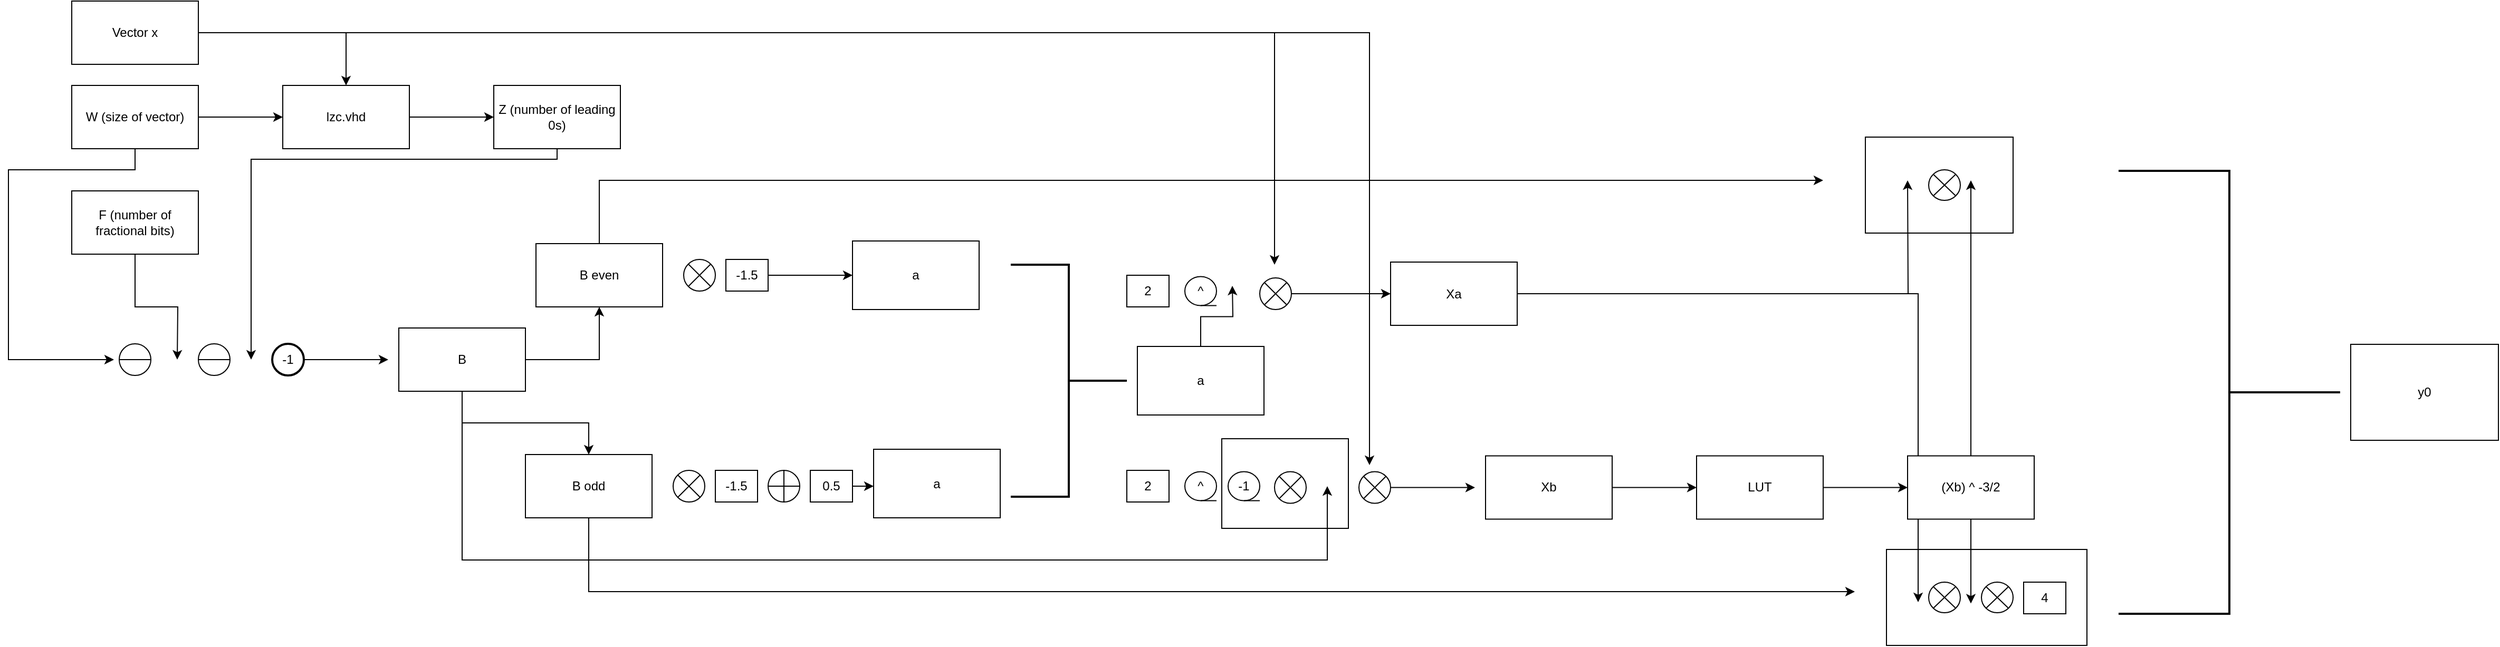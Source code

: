 <mxfile version="12.5.5" type="device"><diagram id="jnK4IrZjqgcACPhc5pF4" name="Page-1"><mxGraphModel dx="1422" dy="713" grid="1" gridSize="10" guides="1" tooltips="1" connect="1" arrows="1" fold="1" page="1" pageScale="1" pageWidth="1100" pageHeight="850" math="0" shadow="0"><root><mxCell id="0"/><mxCell id="1" parent="0"/><mxCell id="M8ku9pdMZWgniS25-rzD-101" value="" style="rounded=0;whiteSpace=wrap;html=1;" vertex="1" parent="1"><mxGeometry x="1840" y="540" width="190" height="91" as="geometry"/></mxCell><mxCell id="M8ku9pdMZWgniS25-rzD-96" value="" style="edgeStyle=orthogonalEdgeStyle;rounded=0;orthogonalLoop=1;jettySize=auto;html=1;exitX=1;exitY=0.5;exitDx=0;exitDy=0;" edge="1" parent="1" source="M8ku9pdMZWgniS25-rzD-65"><mxGeometry relative="1" as="geometry"><mxPoint x="1500" y="308" as="sourcePoint"/><mxPoint x="1870" y="590" as="targetPoint"/><Array as="points"><mxPoint x="1870" y="298"/></Array></mxGeometry></mxCell><mxCell id="M8ku9pdMZWgniS25-rzD-93" value="" style="rounded=0;whiteSpace=wrap;html=1;" vertex="1" parent="1"><mxGeometry x="1820" y="149" width="140" height="91" as="geometry"/></mxCell><mxCell id="M8ku9pdMZWgniS25-rzD-73" value="" style="rounded=0;whiteSpace=wrap;html=1;" vertex="1" parent="1"><mxGeometry x="1210" y="435" width="120" height="85" as="geometry"/></mxCell><mxCell id="M8ku9pdMZWgniS25-rzD-7" value="" style="edgeStyle=orthogonalEdgeStyle;rounded=0;orthogonalLoop=1;jettySize=auto;html=1;" edge="1" parent="1" source="M8ku9pdMZWgniS25-rzD-1" target="M8ku9pdMZWgniS25-rzD-6"><mxGeometry relative="1" as="geometry"/></mxCell><mxCell id="M8ku9pdMZWgniS25-rzD-13" value="" style="edgeStyle=orthogonalEdgeStyle;rounded=0;orthogonalLoop=1;jettySize=auto;html=1;" edge="1" parent="1" source="M8ku9pdMZWgniS25-rzD-1"><mxGeometry relative="1" as="geometry"><mxPoint x="160" y="360" as="targetPoint"/><Array as="points"><mxPoint x="180" y="180"/><mxPoint x="60" y="180"/><mxPoint x="60" y="360"/><mxPoint x="160" y="360"/></Array></mxGeometry></mxCell><mxCell id="M8ku9pdMZWgniS25-rzD-1" value="W (size of vector)" style="rounded=0;whiteSpace=wrap;html=1;" vertex="1" parent="1"><mxGeometry x="120" y="100" width="120" height="60" as="geometry"/></mxCell><mxCell id="M8ku9pdMZWgniS25-rzD-9" value="" style="edgeStyle=orthogonalEdgeStyle;rounded=0;orthogonalLoop=1;jettySize=auto;html=1;" edge="1" parent="1" source="M8ku9pdMZWgniS25-rzD-6" target="M8ku9pdMZWgniS25-rzD-8"><mxGeometry relative="1" as="geometry"/></mxCell><mxCell id="M8ku9pdMZWgniS25-rzD-6" value="lzc.vhd" style="rounded=0;whiteSpace=wrap;html=1;" vertex="1" parent="1"><mxGeometry x="320" y="100" width="120" height="60" as="geometry"/></mxCell><mxCell id="M8ku9pdMZWgniS25-rzD-20" value="" style="edgeStyle=orthogonalEdgeStyle;rounded=0;orthogonalLoop=1;jettySize=auto;html=1;" edge="1" parent="1" source="M8ku9pdMZWgniS25-rzD-8"><mxGeometry relative="1" as="geometry"><mxPoint x="290" y="360" as="targetPoint"/><Array as="points"><mxPoint x="580" y="170"/><mxPoint x="290" y="170"/></Array></mxGeometry></mxCell><mxCell id="M8ku9pdMZWgniS25-rzD-8" value="Z (number of leading 0s)" style="rounded=0;whiteSpace=wrap;html=1;" vertex="1" parent="1"><mxGeometry x="520" y="100" width="120" height="60" as="geometry"/></mxCell><mxCell id="M8ku9pdMZWgniS25-rzD-16" value="" style="edgeStyle=orthogonalEdgeStyle;rounded=0;orthogonalLoop=1;jettySize=auto;html=1;" edge="1" parent="1" source="M8ku9pdMZWgniS25-rzD-2"><mxGeometry relative="1" as="geometry"><mxPoint x="220" y="360" as="targetPoint"/></mxGeometry></mxCell><mxCell id="M8ku9pdMZWgniS25-rzD-2" value="F (number of fractional bits)" style="rounded=0;whiteSpace=wrap;html=1;" vertex="1" parent="1"><mxGeometry x="120" y="200" width="120" height="60" as="geometry"/></mxCell><mxCell id="M8ku9pdMZWgniS25-rzD-25" value="" style="edgeStyle=orthogonalEdgeStyle;rounded=0;orthogonalLoop=1;jettySize=auto;html=1;" edge="1" parent="1" source="M8ku9pdMZWgniS25-rzD-10" target="M8ku9pdMZWgniS25-rzD-24"><mxGeometry relative="1" as="geometry"/></mxCell><mxCell id="M8ku9pdMZWgniS25-rzD-27" value="" style="edgeStyle=orthogonalEdgeStyle;rounded=0;orthogonalLoop=1;jettySize=auto;html=1;" edge="1" parent="1" source="M8ku9pdMZWgniS25-rzD-10" target="M8ku9pdMZWgniS25-rzD-26"><mxGeometry relative="1" as="geometry"/></mxCell><mxCell id="M8ku9pdMZWgniS25-rzD-72" value="" style="edgeStyle=orthogonalEdgeStyle;rounded=0;orthogonalLoop=1;jettySize=auto;html=1;" edge="1" parent="1" source="M8ku9pdMZWgniS25-rzD-10"><mxGeometry relative="1" as="geometry"><mxPoint x="1310" y="480" as="targetPoint"/><Array as="points"><mxPoint x="490" y="550"/><mxPoint x="1310" y="550"/></Array></mxGeometry></mxCell><mxCell id="M8ku9pdMZWgniS25-rzD-10" value="B" style="rounded=0;whiteSpace=wrap;html=1;" vertex="1" parent="1"><mxGeometry x="430" y="330" width="120" height="60" as="geometry"/></mxCell><mxCell id="M8ku9pdMZWgniS25-rzD-87" value="" style="edgeStyle=orthogonalEdgeStyle;rounded=0;orthogonalLoop=1;jettySize=auto;html=1;" edge="1" parent="1" source="M8ku9pdMZWgniS25-rzD-26"><mxGeometry relative="1" as="geometry"><mxPoint x="1810" y="580" as="targetPoint"/><Array as="points"><mxPoint x="610" y="580"/></Array></mxGeometry></mxCell><mxCell id="M8ku9pdMZWgniS25-rzD-26" value="B odd" style="rounded=0;whiteSpace=wrap;html=1;" vertex="1" parent="1"><mxGeometry x="550" y="450" width="120" height="60" as="geometry"/></mxCell><mxCell id="M8ku9pdMZWgniS25-rzD-85" value="" style="edgeStyle=orthogonalEdgeStyle;rounded=0;orthogonalLoop=1;jettySize=auto;html=1;" edge="1" parent="1" source="M8ku9pdMZWgniS25-rzD-24"><mxGeometry relative="1" as="geometry"><mxPoint x="1780" y="190" as="targetPoint"/><Array as="points"><mxPoint x="620" y="190"/><mxPoint x="1730" y="190"/></Array></mxGeometry></mxCell><mxCell id="M8ku9pdMZWgniS25-rzD-24" value="B even" style="rounded=0;whiteSpace=wrap;html=1;" vertex="1" parent="1"><mxGeometry x="560" y="250" width="120" height="60" as="geometry"/></mxCell><mxCell id="M8ku9pdMZWgniS25-rzD-14" value="" style="shape=lineEllipse;perimeter=ellipsePerimeter;whiteSpace=wrap;html=1;backgroundOutline=1;" vertex="1" parent="1"><mxGeometry x="165" y="345" width="30" height="30" as="geometry"/></mxCell><mxCell id="M8ku9pdMZWgniS25-rzD-18" value="" style="shape=lineEllipse;perimeter=ellipsePerimeter;whiteSpace=wrap;html=1;backgroundOutline=1;" vertex="1" parent="1"><mxGeometry x="240" y="345" width="30" height="30" as="geometry"/></mxCell><mxCell id="M8ku9pdMZWgniS25-rzD-23" value="" style="edgeStyle=orthogonalEdgeStyle;rounded=0;orthogonalLoop=1;jettySize=auto;html=1;" edge="1" parent="1" source="M8ku9pdMZWgniS25-rzD-21"><mxGeometry relative="1" as="geometry"><mxPoint x="420" y="360" as="targetPoint"/></mxGeometry></mxCell><mxCell id="M8ku9pdMZWgniS25-rzD-21" value="-1" style="strokeWidth=2;html=1;shape=mxgraph.flowchart.start_2;whiteSpace=wrap;" vertex="1" parent="1"><mxGeometry x="310" y="345" width="30" height="30" as="geometry"/></mxCell><mxCell id="M8ku9pdMZWgniS25-rzD-30" value="" style="shape=sumEllipse;perimeter=ellipsePerimeter;whiteSpace=wrap;html=1;backgroundOutline=1;" vertex="1" parent="1"><mxGeometry x="700" y="265" width="30" height="30" as="geometry"/></mxCell><mxCell id="M8ku9pdMZWgniS25-rzD-33" value="" style="edgeStyle=orthogonalEdgeStyle;rounded=0;orthogonalLoop=1;jettySize=auto;html=1;" edge="1" parent="1" source="M8ku9pdMZWgniS25-rzD-31" target="M8ku9pdMZWgniS25-rzD-32"><mxGeometry relative="1" as="geometry"/></mxCell><mxCell id="M8ku9pdMZWgniS25-rzD-31" value="-1.5" style="rounded=0;whiteSpace=wrap;html=1;" vertex="1" parent="1"><mxGeometry x="740" y="265" width="40" height="30" as="geometry"/></mxCell><mxCell id="M8ku9pdMZWgniS25-rzD-32" value="a" style="rounded=0;whiteSpace=wrap;html=1;" vertex="1" parent="1"><mxGeometry x="860" y="247.5" width="120" height="65" as="geometry"/></mxCell><mxCell id="M8ku9pdMZWgniS25-rzD-34" value="" style="shape=sumEllipse;perimeter=ellipsePerimeter;whiteSpace=wrap;html=1;backgroundOutline=1;" vertex="1" parent="1"><mxGeometry x="690" y="465" width="30" height="30" as="geometry"/></mxCell><mxCell id="M8ku9pdMZWgniS25-rzD-35" value="-1.5" style="rounded=0;whiteSpace=wrap;html=1;" vertex="1" parent="1"><mxGeometry x="730" y="465" width="40" height="30" as="geometry"/></mxCell><mxCell id="M8ku9pdMZWgniS25-rzD-36" value="" style="shape=orEllipse;perimeter=ellipsePerimeter;whiteSpace=wrap;html=1;backgroundOutline=1;" vertex="1" parent="1"><mxGeometry x="780" y="465" width="30" height="30" as="geometry"/></mxCell><mxCell id="M8ku9pdMZWgniS25-rzD-39" value="" style="edgeStyle=orthogonalEdgeStyle;rounded=0;orthogonalLoop=1;jettySize=auto;html=1;" edge="1" parent="1" source="M8ku9pdMZWgniS25-rzD-37"><mxGeometry relative="1" as="geometry"><mxPoint x="880" y="480" as="targetPoint"/></mxGeometry></mxCell><mxCell id="M8ku9pdMZWgniS25-rzD-37" value="0.5" style="rounded=0;whiteSpace=wrap;html=1;" vertex="1" parent="1"><mxGeometry x="820" y="465" width="40" height="30" as="geometry"/></mxCell><mxCell id="M8ku9pdMZWgniS25-rzD-40" value="a" style="rounded=0;whiteSpace=wrap;html=1;" vertex="1" parent="1"><mxGeometry x="880" y="445" width="120" height="65" as="geometry"/></mxCell><mxCell id="M8ku9pdMZWgniS25-rzD-43" value="" style="edgeStyle=orthogonalEdgeStyle;rounded=0;orthogonalLoop=1;jettySize=auto;html=1;entryX=0.5;entryY=0;entryDx=0;entryDy=0;" edge="1" parent="1" source="M8ku9pdMZWgniS25-rzD-41" target="M8ku9pdMZWgniS25-rzD-6"><mxGeometry relative="1" as="geometry"><mxPoint x="320" y="50" as="targetPoint"/></mxGeometry></mxCell><mxCell id="M8ku9pdMZWgniS25-rzD-57" value="" style="edgeStyle=orthogonalEdgeStyle;rounded=0;orthogonalLoop=1;jettySize=auto;html=1;" edge="1" parent="1" source="M8ku9pdMZWgniS25-rzD-41"><mxGeometry relative="1" as="geometry"><mxPoint x="1260" y="270" as="targetPoint"/><Array as="points"><mxPoint x="1260" y="50"/><mxPoint x="1260" y="230"/></Array></mxGeometry></mxCell><mxCell id="M8ku9pdMZWgniS25-rzD-41" value="Vector x" style="rounded=0;whiteSpace=wrap;html=1;" vertex="1" parent="1"><mxGeometry x="120" y="20" width="120" height="60" as="geometry"/></mxCell><mxCell id="M8ku9pdMZWgniS25-rzD-48" value="" style="strokeWidth=2;html=1;shape=mxgraph.flowchart.annotation_2;align=left;labelPosition=right;pointerEvents=1;direction=west;" vertex="1" parent="1"><mxGeometry x="1010" y="270" width="110" height="220" as="geometry"/></mxCell><mxCell id="M8ku9pdMZWgniS25-rzD-54" value="" style="edgeStyle=orthogonalEdgeStyle;rounded=0;orthogonalLoop=1;jettySize=auto;html=1;" edge="1" parent="1" source="M8ku9pdMZWgniS25-rzD-49"><mxGeometry relative="1" as="geometry"><mxPoint x="1220" y="290" as="targetPoint"/></mxGeometry></mxCell><mxCell id="M8ku9pdMZWgniS25-rzD-49" value="a" style="rounded=0;whiteSpace=wrap;html=1;" vertex="1" parent="1"><mxGeometry x="1130" y="347.5" width="120" height="65" as="geometry"/></mxCell><mxCell id="M8ku9pdMZWgniS25-rzD-51" value="2" style="rounded=0;whiteSpace=wrap;html=1;" vertex="1" parent="1"><mxGeometry x="1120" y="280" width="40" height="30" as="geometry"/></mxCell><mxCell id="M8ku9pdMZWgniS25-rzD-52" value="^" style="shape=tapeData;whiteSpace=wrap;html=1;perimeter=ellipsePerimeter;" vertex="1" parent="1"><mxGeometry x="1175" y="281.25" width="30" height="27.5" as="geometry"/></mxCell><mxCell id="M8ku9pdMZWgniS25-rzD-64" value="" style="edgeStyle=orthogonalEdgeStyle;rounded=0;orthogonalLoop=1;jettySize=auto;html=1;entryX=0;entryY=0.5;entryDx=0;entryDy=0;" edge="1" parent="1" source="M8ku9pdMZWgniS25-rzD-58" target="M8ku9pdMZWgniS25-rzD-65"><mxGeometry relative="1" as="geometry"><mxPoint x="1356" y="297.5" as="targetPoint"/></mxGeometry></mxCell><mxCell id="M8ku9pdMZWgniS25-rzD-58" value="" style="shape=sumEllipse;perimeter=ellipsePerimeter;whiteSpace=wrap;html=1;backgroundOutline=1;" vertex="1" parent="1"><mxGeometry x="1246" y="282.5" width="30" height="30" as="geometry"/></mxCell><mxCell id="M8ku9pdMZWgniS25-rzD-67" value="2" style="rounded=0;whiteSpace=wrap;html=1;" vertex="1" parent="1"><mxGeometry x="1120" y="465" width="40" height="30" as="geometry"/></mxCell><mxCell id="M8ku9pdMZWgniS25-rzD-68" value="^" style="shape=tapeData;whiteSpace=wrap;html=1;perimeter=ellipsePerimeter;" vertex="1" parent="1"><mxGeometry x="1175" y="466.25" width="30" height="27.5" as="geometry"/></mxCell><mxCell id="M8ku9pdMZWgniS25-rzD-69" value="-1" style="shape=tapeData;whiteSpace=wrap;html=1;perimeter=ellipsePerimeter;" vertex="1" parent="1"><mxGeometry x="1216" y="466.25" width="30" height="27.5" as="geometry"/></mxCell><mxCell id="M8ku9pdMZWgniS25-rzD-70" value="" style="shape=sumEllipse;perimeter=ellipsePerimeter;whiteSpace=wrap;html=1;backgroundOutline=1;" vertex="1" parent="1"><mxGeometry x="1260" y="466.25" width="30" height="30" as="geometry"/></mxCell><mxCell id="M8ku9pdMZWgniS25-rzD-77" value="" style="edgeStyle=orthogonalEdgeStyle;rounded=0;orthogonalLoop=1;jettySize=auto;html=1;" edge="1" parent="1" source="M8ku9pdMZWgniS25-rzD-74"><mxGeometry relative="1" as="geometry"><mxPoint x="1450" y="481.25" as="targetPoint"/></mxGeometry></mxCell><mxCell id="M8ku9pdMZWgniS25-rzD-74" value="" style="shape=sumEllipse;perimeter=ellipsePerimeter;whiteSpace=wrap;html=1;backgroundOutline=1;" vertex="1" parent="1"><mxGeometry x="1340" y="466.25" width="30" height="30" as="geometry"/></mxCell><mxCell id="M8ku9pdMZWgniS25-rzD-75" value="" style="edgeStyle=orthogonalEdgeStyle;rounded=0;orthogonalLoop=1;jettySize=auto;html=1;exitX=1;exitY=0.5;exitDx=0;exitDy=0;" edge="1" parent="1" source="M8ku9pdMZWgniS25-rzD-41"><mxGeometry relative="1" as="geometry"><mxPoint x="250" y="60" as="sourcePoint"/><mxPoint x="1350" y="460" as="targetPoint"/><Array as="points"><mxPoint x="1350" y="50"/></Array></mxGeometry></mxCell><mxCell id="M8ku9pdMZWgniS25-rzD-90" value="" style="edgeStyle=orthogonalEdgeStyle;rounded=0;orthogonalLoop=1;jettySize=auto;html=1;" edge="1" parent="1" source="M8ku9pdMZWgniS25-rzD-65"><mxGeometry relative="1" as="geometry"><mxPoint x="1860" y="190" as="targetPoint"/></mxGeometry></mxCell><mxCell id="M8ku9pdMZWgniS25-rzD-65" value="Xa" style="rounded=0;whiteSpace=wrap;html=1;" vertex="1" parent="1"><mxGeometry x="1370" y="267.5" width="120" height="60" as="geometry"/></mxCell><mxCell id="M8ku9pdMZWgniS25-rzD-81" value="" style="edgeStyle=orthogonalEdgeStyle;rounded=0;orthogonalLoop=1;jettySize=auto;html=1;" edge="1" parent="1" source="M8ku9pdMZWgniS25-rzD-78" target="M8ku9pdMZWgniS25-rzD-80"><mxGeometry relative="1" as="geometry"/></mxCell><mxCell id="M8ku9pdMZWgniS25-rzD-78" value="Xb" style="rounded=0;whiteSpace=wrap;html=1;" vertex="1" parent="1"><mxGeometry x="1460" y="451.25" width="120" height="60" as="geometry"/></mxCell><mxCell id="M8ku9pdMZWgniS25-rzD-83" value="" style="edgeStyle=orthogonalEdgeStyle;rounded=0;orthogonalLoop=1;jettySize=auto;html=1;" edge="1" parent="1" source="M8ku9pdMZWgniS25-rzD-80" target="M8ku9pdMZWgniS25-rzD-82"><mxGeometry relative="1" as="geometry"/></mxCell><mxCell id="M8ku9pdMZWgniS25-rzD-80" value="LUT" style="rounded=0;whiteSpace=wrap;html=1;" vertex="1" parent="1"><mxGeometry x="1660" y="451.25" width="120" height="60" as="geometry"/></mxCell><mxCell id="M8ku9pdMZWgniS25-rzD-92" value="" style="edgeStyle=orthogonalEdgeStyle;rounded=0;orthogonalLoop=1;jettySize=auto;html=1;" edge="1" parent="1" source="M8ku9pdMZWgniS25-rzD-82"><mxGeometry relative="1" as="geometry"><mxPoint x="1920" y="190" as="targetPoint"/></mxGeometry></mxCell><mxCell id="M8ku9pdMZWgniS25-rzD-98" value="" style="edgeStyle=orthogonalEdgeStyle;rounded=0;orthogonalLoop=1;jettySize=auto;html=1;" edge="1" parent="1" source="M8ku9pdMZWgniS25-rzD-82"><mxGeometry relative="1" as="geometry"><mxPoint x="1920" y="591.25" as="targetPoint"/></mxGeometry></mxCell><mxCell id="M8ku9pdMZWgniS25-rzD-82" value="(Xb) ^ -3/2" style="rounded=0;whiteSpace=wrap;html=1;" vertex="1" parent="1"><mxGeometry x="1860" y="451.25" width="120" height="60" as="geometry"/></mxCell><mxCell id="M8ku9pdMZWgniS25-rzD-88" value="" style="shape=sumEllipse;perimeter=ellipsePerimeter;whiteSpace=wrap;html=1;backgroundOutline=1;" vertex="1" parent="1"><mxGeometry x="1880" y="180" width="30" height="29" as="geometry"/></mxCell><mxCell id="M8ku9pdMZWgniS25-rzD-95" value="" style="shape=sumEllipse;perimeter=ellipsePerimeter;whiteSpace=wrap;html=1;backgroundOutline=1;" vertex="1" parent="1"><mxGeometry x="1880" y="571" width="30" height="29" as="geometry"/></mxCell><mxCell id="M8ku9pdMZWgniS25-rzD-99" value="" style="shape=sumEllipse;perimeter=ellipsePerimeter;whiteSpace=wrap;html=1;backgroundOutline=1;" vertex="1" parent="1"><mxGeometry x="1930" y="571" width="30" height="29" as="geometry"/></mxCell><mxCell id="M8ku9pdMZWgniS25-rzD-100" value="4" style="rounded=0;whiteSpace=wrap;html=1;" vertex="1" parent="1"><mxGeometry x="1970" y="571" width="40" height="30" as="geometry"/></mxCell><mxCell id="M8ku9pdMZWgniS25-rzD-102" value="" style="strokeWidth=2;html=1;shape=mxgraph.flowchart.annotation_2;align=left;labelPosition=right;pointerEvents=1;direction=west;" vertex="1" parent="1"><mxGeometry x="2060" y="181" width="210" height="420" as="geometry"/></mxCell><mxCell id="M8ku9pdMZWgniS25-rzD-104" value="y0" style="rounded=0;whiteSpace=wrap;html=1;" vertex="1" parent="1"><mxGeometry x="2280" y="345.5" width="140" height="91" as="geometry"/></mxCell></root></mxGraphModel></diagram></mxfile>